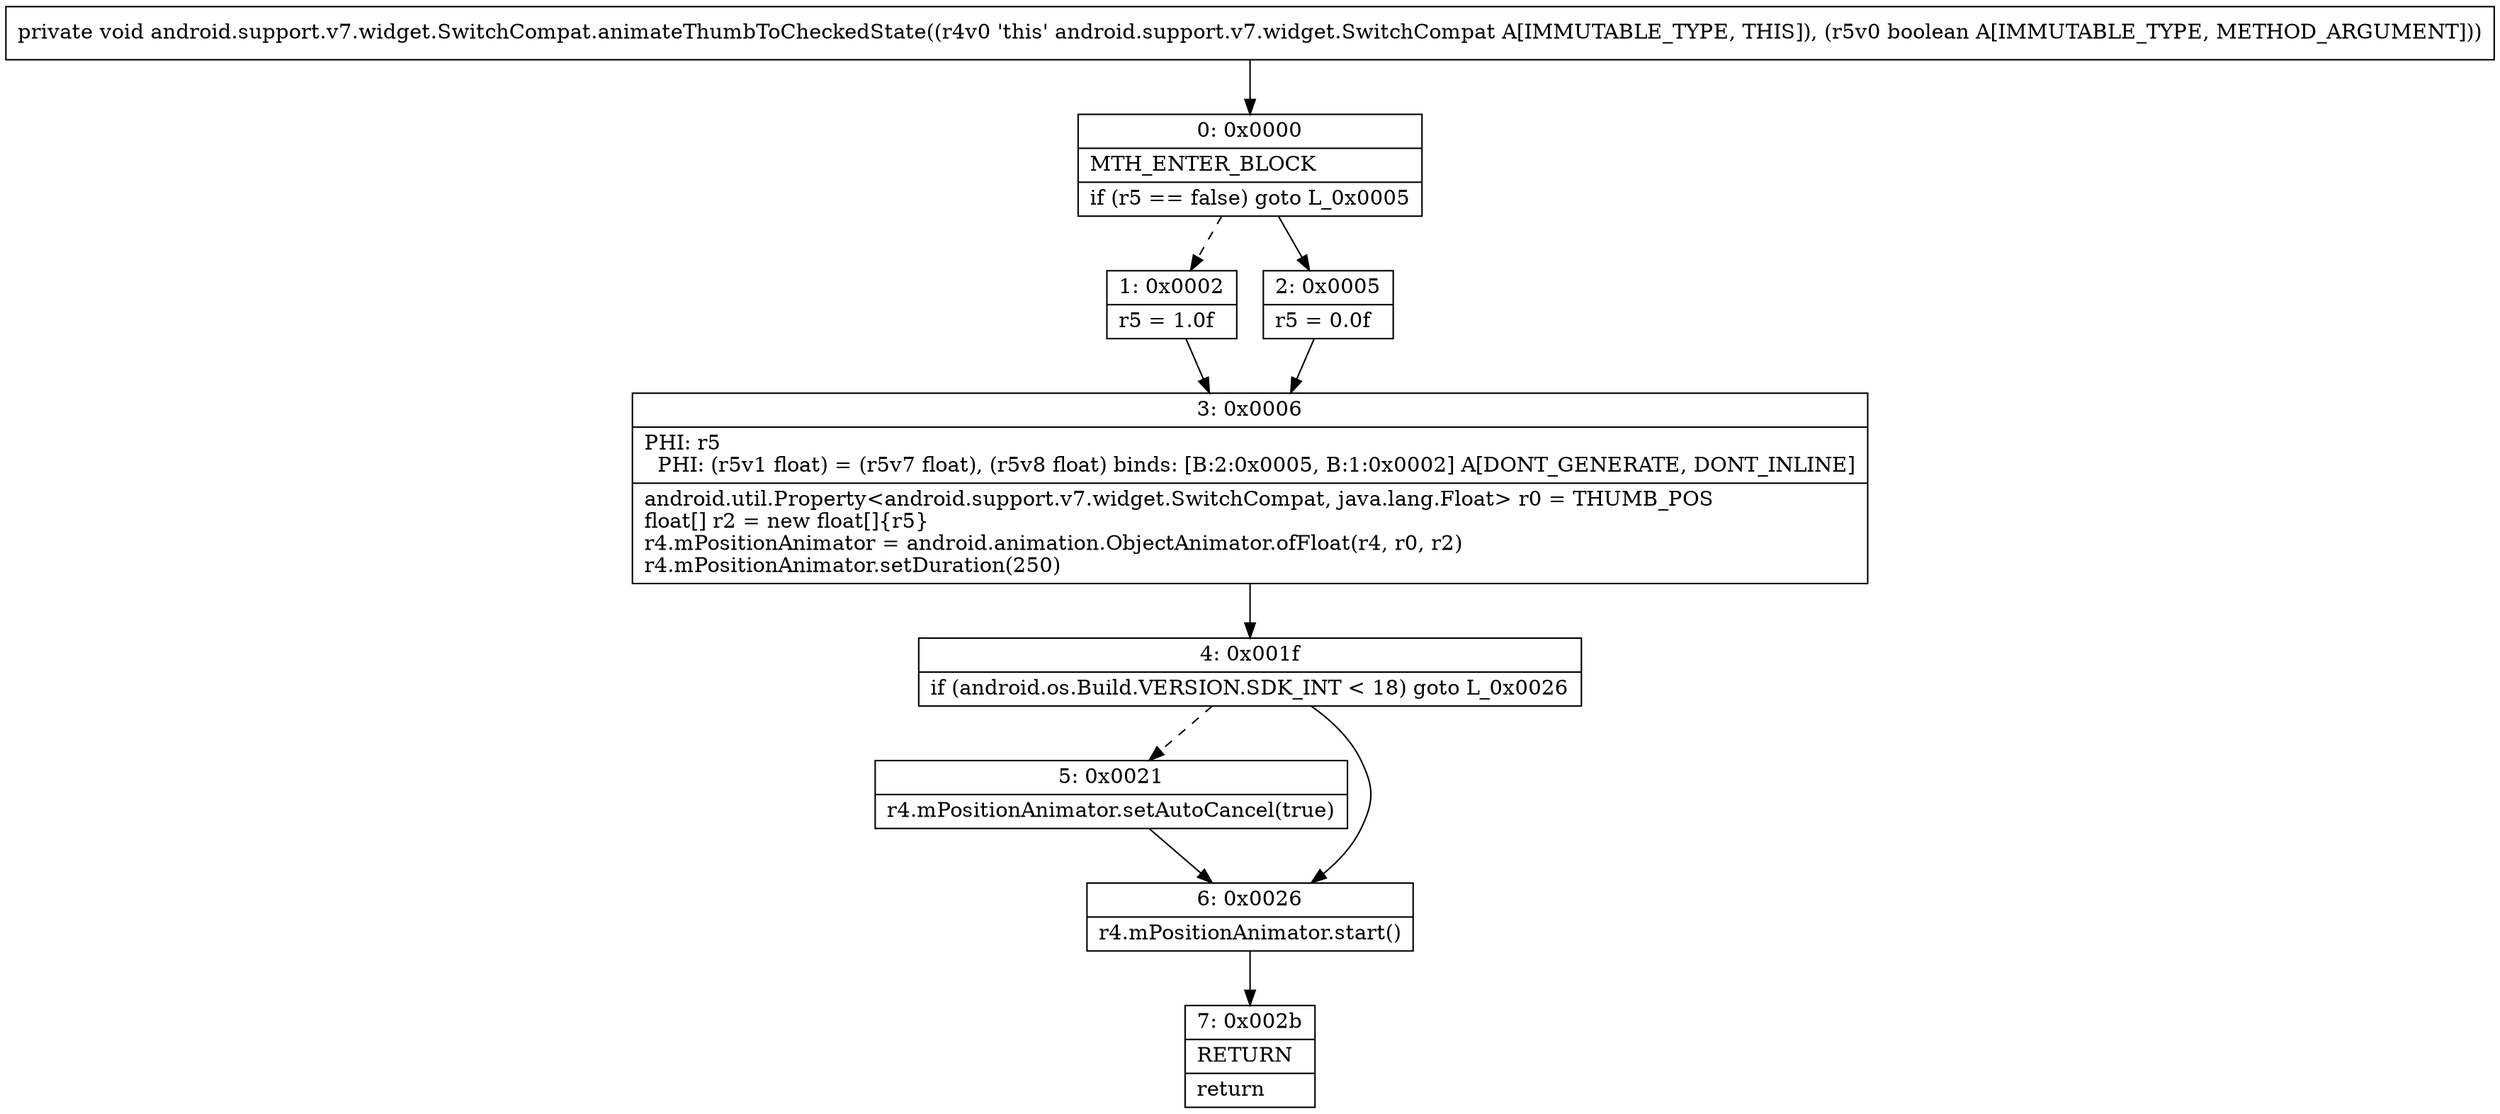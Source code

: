 digraph "CFG forandroid.support.v7.widget.SwitchCompat.animateThumbToCheckedState(Z)V" {
Node_0 [shape=record,label="{0\:\ 0x0000|MTH_ENTER_BLOCK\l|if (r5 == false) goto L_0x0005\l}"];
Node_1 [shape=record,label="{1\:\ 0x0002|r5 = 1.0f\l}"];
Node_2 [shape=record,label="{2\:\ 0x0005|r5 = 0.0f\l}"];
Node_3 [shape=record,label="{3\:\ 0x0006|PHI: r5 \l  PHI: (r5v1 float) = (r5v7 float), (r5v8 float) binds: [B:2:0x0005, B:1:0x0002] A[DONT_GENERATE, DONT_INLINE]\l|android.util.Property\<android.support.v7.widget.SwitchCompat, java.lang.Float\> r0 = THUMB_POS\lfloat[] r2 = new float[]\{r5\}\lr4.mPositionAnimator = android.animation.ObjectAnimator.ofFloat(r4, r0, r2)\lr4.mPositionAnimator.setDuration(250)\l}"];
Node_4 [shape=record,label="{4\:\ 0x001f|if (android.os.Build.VERSION.SDK_INT \< 18) goto L_0x0026\l}"];
Node_5 [shape=record,label="{5\:\ 0x0021|r4.mPositionAnimator.setAutoCancel(true)\l}"];
Node_6 [shape=record,label="{6\:\ 0x0026|r4.mPositionAnimator.start()\l}"];
Node_7 [shape=record,label="{7\:\ 0x002b|RETURN\l|return\l}"];
MethodNode[shape=record,label="{private void android.support.v7.widget.SwitchCompat.animateThumbToCheckedState((r4v0 'this' android.support.v7.widget.SwitchCompat A[IMMUTABLE_TYPE, THIS]), (r5v0 boolean A[IMMUTABLE_TYPE, METHOD_ARGUMENT])) }"];
MethodNode -> Node_0;
Node_0 -> Node_1[style=dashed];
Node_0 -> Node_2;
Node_1 -> Node_3;
Node_2 -> Node_3;
Node_3 -> Node_4;
Node_4 -> Node_5[style=dashed];
Node_4 -> Node_6;
Node_5 -> Node_6;
Node_6 -> Node_7;
}

